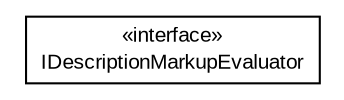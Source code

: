 #!/usr/local/bin/dot
#
# Class diagram 
# Generated by UMLGraph version R5_6-24-gf6e263 (http://www.umlgraph.org/)
#

digraph G {
	edge [fontname="arial",fontsize=10,labelfontname="arial",labelfontsize=10];
	node [fontname="arial",fontsize=10,shape=plaintext];
	nodesep=0.25;
	ranksep=0.5;
	// edu.arizona.biosemantics.semanticmarkup.markupelement.description.eval.io.IDescriptionMarkupEvaluator
	c9768 [label=<<table title="edu.arizona.biosemantics.semanticmarkup.markupelement.description.eval.io.IDescriptionMarkupEvaluator" border="0" cellborder="1" cellspacing="0" cellpadding="2" port="p" href="./IDescriptionMarkupEvaluator.html">
		<tr><td><table border="0" cellspacing="0" cellpadding="1">
<tr><td align="center" balign="center"> &#171;interface&#187; </td></tr>
<tr><td align="center" balign="center"> IDescriptionMarkupEvaluator </td></tr>
		</table></td></tr>
		</table>>, URL="./IDescriptionMarkupEvaluator.html", fontname="arial", fontcolor="black", fontsize=10.0];
}

